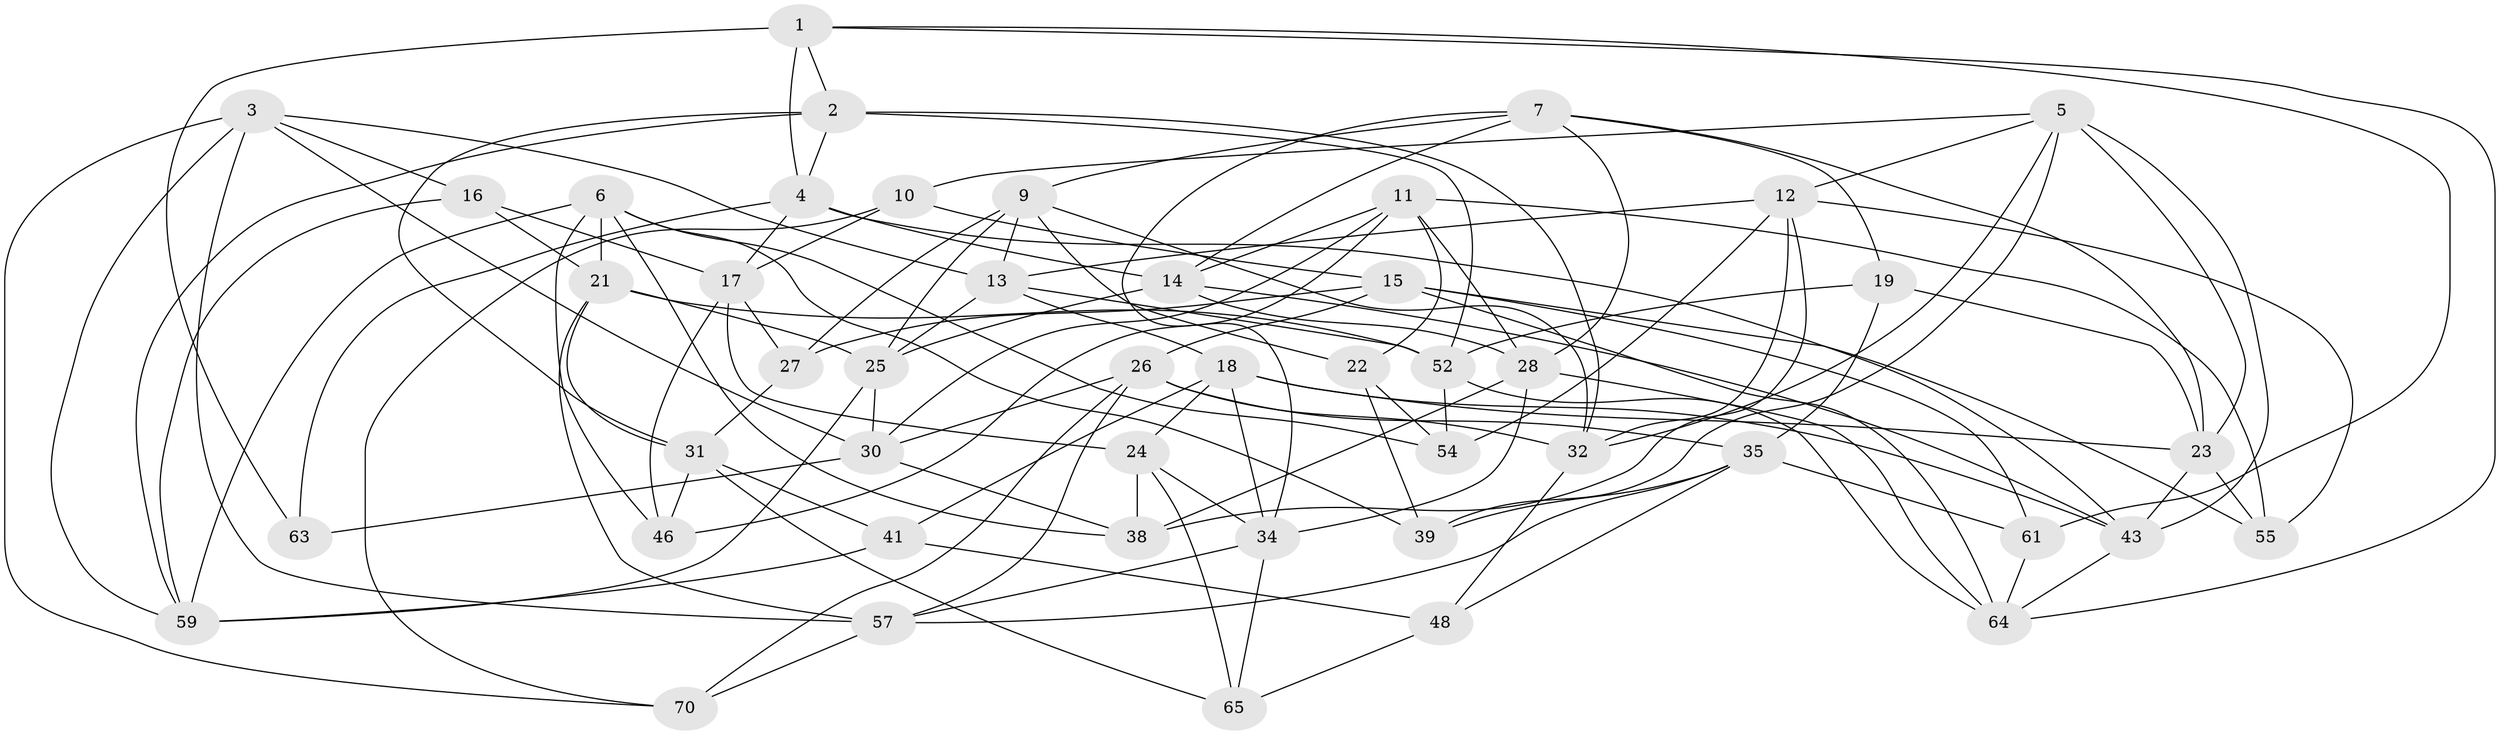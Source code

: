 // Generated by graph-tools (version 1.1) at 2025/52/02/27/25 19:52:35]
// undirected, 47 vertices, 124 edges
graph export_dot {
graph [start="1"]
  node [color=gray90,style=filled];
  1 [super="+8"];
  2 [super="+69"];
  3 [super="+47"];
  4 [super="+42"];
  5 [super="+67"];
  6 [super="+79"];
  7 [super="+33"];
  9 [super="+37"];
  10;
  11 [super="+73"];
  12 [super="+20"];
  13 [super="+29"];
  14 [super="+36"];
  15 [super="+50"];
  16;
  17 [super="+60"];
  18 [super="+53"];
  19;
  21 [super="+58"];
  22;
  23 [super="+49"];
  24 [super="+56"];
  25 [super="+78"];
  26 [super="+45"];
  27;
  28 [super="+72"];
  30 [super="+51"];
  31 [super="+71"];
  32 [super="+75"];
  34 [super="+40"];
  35 [super="+44"];
  38 [super="+76"];
  39;
  41;
  43 [super="+77"];
  46;
  48;
  52 [super="+74"];
  54;
  55;
  57 [super="+62"];
  59 [super="+66"];
  61;
  63;
  64 [super="+68"];
  65;
  70;
  1 -- 63 [weight=2];
  1 -- 64;
  1 -- 2;
  1 -- 61;
  1 -- 4;
  2 -- 31;
  2 -- 32;
  2 -- 59;
  2 -- 52;
  2 -- 4;
  3 -- 16;
  3 -- 13;
  3 -- 59;
  3 -- 30;
  3 -- 70;
  3 -- 57;
  4 -- 63;
  4 -- 17;
  4 -- 14;
  4 -- 43;
  5 -- 12;
  5 -- 39;
  5 -- 10;
  5 -- 32;
  5 -- 43;
  5 -- 23;
  6 -- 59;
  6 -- 39;
  6 -- 38;
  6 -- 54;
  6 -- 21;
  6 -- 46;
  7 -- 19;
  7 -- 9;
  7 -- 23;
  7 -- 14;
  7 -- 34;
  7 -- 28;
  9 -- 22;
  9 -- 32;
  9 -- 27;
  9 -- 13;
  9 -- 25;
  10 -- 17;
  10 -- 15;
  10 -- 70;
  11 -- 46;
  11 -- 30;
  11 -- 28;
  11 -- 22;
  11 -- 55;
  11 -- 14;
  12 -- 54;
  12 -- 13;
  12 -- 32;
  12 -- 38;
  12 -- 55;
  13 -- 52;
  13 -- 18;
  13 -- 25;
  14 -- 43;
  14 -- 25;
  14 -- 28;
  15 -- 27;
  15 -- 64;
  15 -- 55;
  15 -- 61;
  15 -- 26;
  16 -- 17;
  16 -- 59;
  16 -- 21;
  17 -- 46;
  17 -- 24;
  17 -- 27;
  18 -- 41;
  18 -- 43;
  18 -- 23;
  18 -- 24;
  18 -- 34;
  19 -- 23;
  19 -- 52;
  19 -- 35;
  21 -- 25;
  21 -- 52;
  21 -- 31;
  21 -- 57;
  22 -- 39;
  22 -- 54;
  23 -- 43;
  23 -- 55;
  24 -- 65;
  24 -- 38 [weight=2];
  24 -- 34;
  25 -- 59;
  25 -- 30;
  26 -- 35;
  26 -- 70;
  26 -- 30;
  26 -- 32;
  26 -- 57;
  27 -- 31;
  28 -- 64;
  28 -- 38;
  28 -- 34;
  30 -- 63;
  30 -- 38;
  31 -- 41;
  31 -- 65;
  31 -- 46;
  32 -- 48;
  34 -- 57;
  34 -- 65;
  35 -- 61;
  35 -- 48;
  35 -- 57;
  35 -- 39;
  41 -- 48;
  41 -- 59;
  43 -- 64;
  48 -- 65;
  52 -- 64;
  52 -- 54;
  57 -- 70;
  61 -- 64;
}
